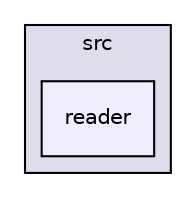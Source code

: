 digraph "src/reader" {
  compound=true
  node [ fontsize="10", fontname="Helvetica"];
  edge [ labelfontsize="10", labelfontname="Helvetica"];
  subgraph clusterdir_68267d1309a1af8e8297ef4c3efbcdba {
    graph [ bgcolor="#ddddee", pencolor="black", label="src" fontname="Helvetica", fontsize="10", URL="dir_68267d1309a1af8e8297ef4c3efbcdba.html"]
  dir_af89b2be539cdaaafaad341d1e56977e [shape=box, label="reader", style="filled", fillcolor="#eeeeff", pencolor="black", URL="dir_af89b2be539cdaaafaad341d1e56977e.html"];
  }
}
